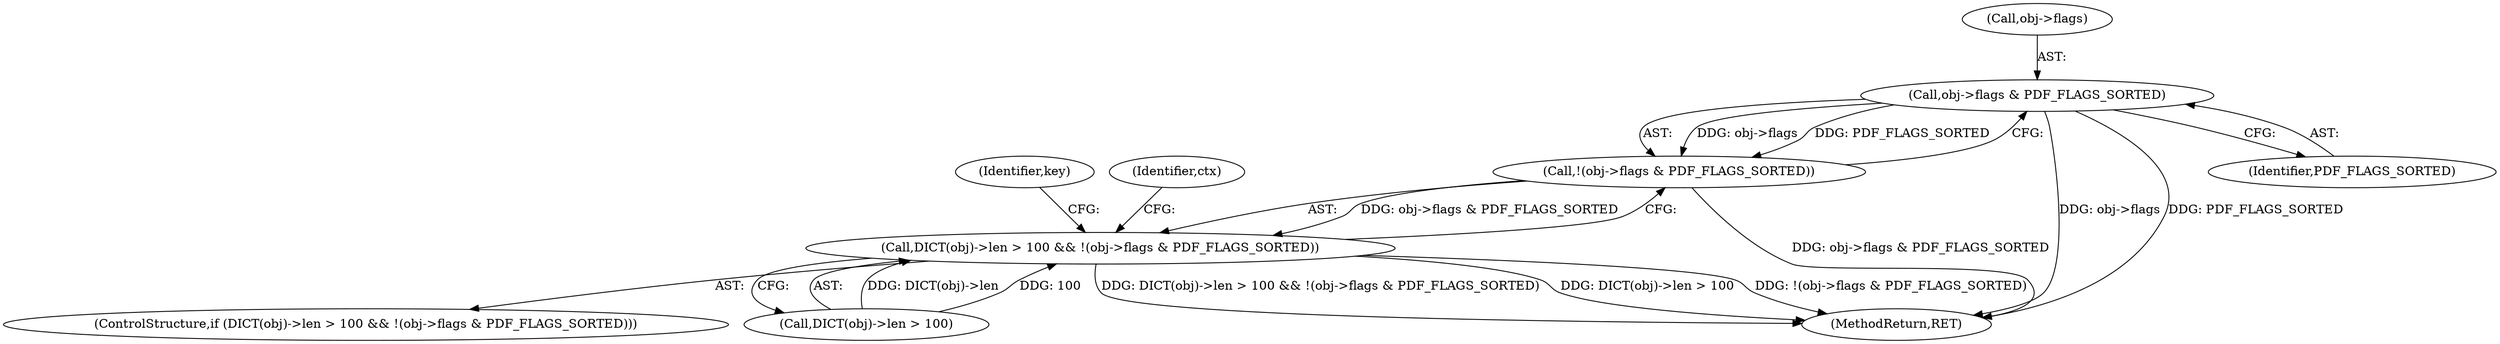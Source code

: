 digraph "0_ghostscript_1e03c06456d997435019fb3526fa2d4be7dbc6ec@pointer" {
"1000134" [label="(Call,obj->flags & PDF_FLAGS_SORTED)"];
"1000133" [label="(Call,!(obj->flags & PDF_FLAGS_SORTED))"];
"1000126" [label="(Call,DICT(obj)->len > 100 && !(obj->flags & PDF_FLAGS_SORTED))"];
"1000295" [label="(MethodReturn,RET)"];
"1000144" [label="(Identifier,key)"];
"1000135" [label="(Call,obj->flags)"];
"1000125" [label="(ControlStructure,if (DICT(obj)->len > 100 && !(obj->flags & PDF_FLAGS_SORTED)))"];
"1000140" [label="(Identifier,ctx)"];
"1000134" [label="(Call,obj->flags & PDF_FLAGS_SORTED)"];
"1000133" [label="(Call,!(obj->flags & PDF_FLAGS_SORTED))"];
"1000126" [label="(Call,DICT(obj)->len > 100 && !(obj->flags & PDF_FLAGS_SORTED))"];
"1000138" [label="(Identifier,PDF_FLAGS_SORTED)"];
"1000127" [label="(Call,DICT(obj)->len > 100)"];
"1000134" -> "1000133"  [label="AST: "];
"1000134" -> "1000138"  [label="CFG: "];
"1000135" -> "1000134"  [label="AST: "];
"1000138" -> "1000134"  [label="AST: "];
"1000133" -> "1000134"  [label="CFG: "];
"1000134" -> "1000295"  [label="DDG: obj->flags"];
"1000134" -> "1000295"  [label="DDG: PDF_FLAGS_SORTED"];
"1000134" -> "1000133"  [label="DDG: obj->flags"];
"1000134" -> "1000133"  [label="DDG: PDF_FLAGS_SORTED"];
"1000133" -> "1000126"  [label="AST: "];
"1000126" -> "1000133"  [label="CFG: "];
"1000133" -> "1000295"  [label="DDG: obj->flags & PDF_FLAGS_SORTED"];
"1000133" -> "1000126"  [label="DDG: obj->flags & PDF_FLAGS_SORTED"];
"1000126" -> "1000125"  [label="AST: "];
"1000126" -> "1000127"  [label="CFG: "];
"1000127" -> "1000126"  [label="AST: "];
"1000140" -> "1000126"  [label="CFG: "];
"1000144" -> "1000126"  [label="CFG: "];
"1000126" -> "1000295"  [label="DDG: DICT(obj)->len > 100 && !(obj->flags & PDF_FLAGS_SORTED)"];
"1000126" -> "1000295"  [label="DDG: DICT(obj)->len > 100"];
"1000126" -> "1000295"  [label="DDG: !(obj->flags & PDF_FLAGS_SORTED)"];
"1000127" -> "1000126"  [label="DDG: DICT(obj)->len"];
"1000127" -> "1000126"  [label="DDG: 100"];
}
